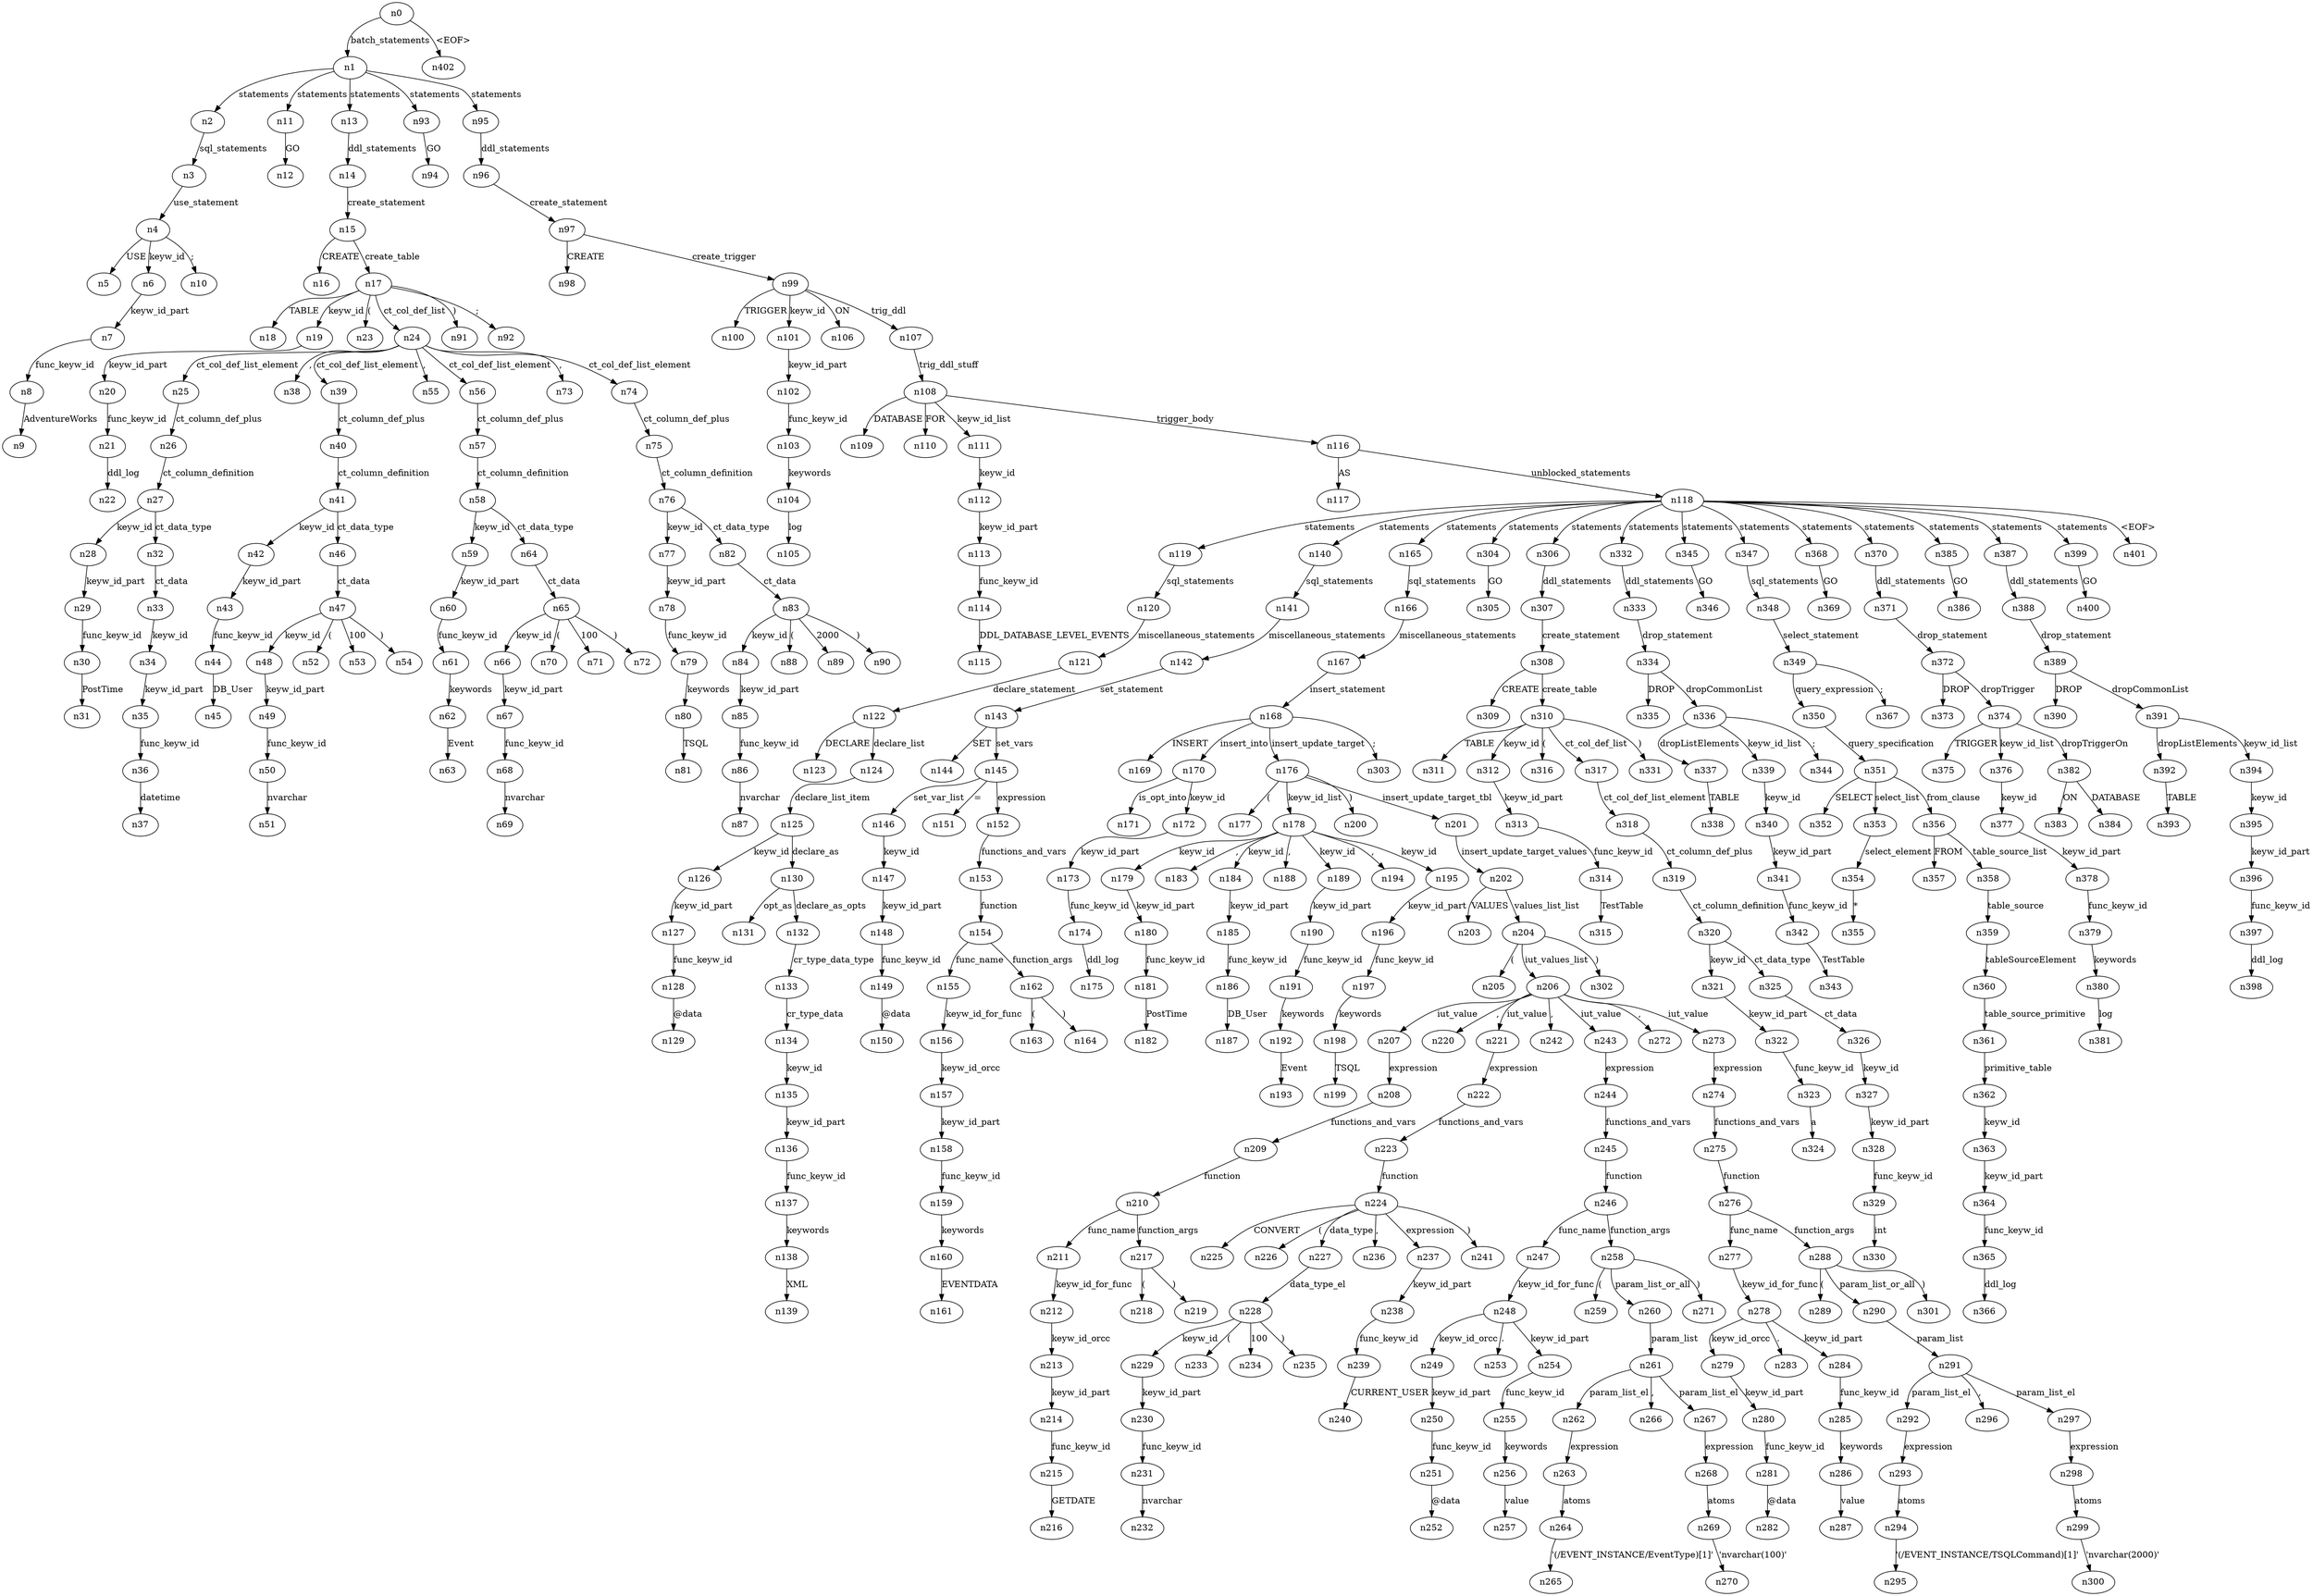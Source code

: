 digraph ParseTree {
  n0 -> n1 [label="batch_statements"];
  n1 -> n2 [label="statements"];
  n2 -> n3 [label="sql_statements"];
  n3 -> n4 [label="use_statement"];
  n4 -> n5 [label="USE"];
  n4 -> n6 [label="keyw_id"];
  n6 -> n7 [label="keyw_id_part"];
  n7 -> n8 [label="func_keyw_id"];
  n8 -> n9 [label="AdventureWorks"];
  n4 -> n10 [label=";"];
  n1 -> n11 [label="statements"];
  n11 -> n12 [label="GO"];
  n1 -> n13 [label="statements"];
  n13 -> n14 [label="ddl_statements"];
  n14 -> n15 [label="create_statement"];
  n15 -> n16 [label="CREATE"];
  n15 -> n17 [label="create_table"];
  n17 -> n18 [label="TABLE"];
  n17 -> n19 [label="keyw_id"];
  n19 -> n20 [label="keyw_id_part"];
  n20 -> n21 [label="func_keyw_id"];
  n21 -> n22 [label="ddl_log"];
  n17 -> n23 [label="("];
  n17 -> n24 [label="ct_col_def_list"];
  n24 -> n25 [label="ct_col_def_list_element"];
  n25 -> n26 [label="ct_column_def_plus"];
  n26 -> n27 [label="ct_column_definition"];
  n27 -> n28 [label="keyw_id"];
  n28 -> n29 [label="keyw_id_part"];
  n29 -> n30 [label="func_keyw_id"];
  n30 -> n31 [label="PostTime"];
  n27 -> n32 [label="ct_data_type"];
  n32 -> n33 [label="ct_data"];
  n33 -> n34 [label="keyw_id"];
  n34 -> n35 [label="keyw_id_part"];
  n35 -> n36 [label="func_keyw_id"];
  n36 -> n37 [label="datetime"];
  n24 -> n38 [label=","];
  n24 -> n39 [label="ct_col_def_list_element"];
  n39 -> n40 [label="ct_column_def_plus"];
  n40 -> n41 [label="ct_column_definition"];
  n41 -> n42 [label="keyw_id"];
  n42 -> n43 [label="keyw_id_part"];
  n43 -> n44 [label="func_keyw_id"];
  n44 -> n45 [label="DB_User"];
  n41 -> n46 [label="ct_data_type"];
  n46 -> n47 [label="ct_data"];
  n47 -> n48 [label="keyw_id"];
  n48 -> n49 [label="keyw_id_part"];
  n49 -> n50 [label="func_keyw_id"];
  n50 -> n51 [label="nvarchar"];
  n47 -> n52 [label="("];
  n47 -> n53 [label="100"];
  n47 -> n54 [label=")"];
  n24 -> n55 [label=","];
  n24 -> n56 [label="ct_col_def_list_element"];
  n56 -> n57 [label="ct_column_def_plus"];
  n57 -> n58 [label="ct_column_definition"];
  n58 -> n59 [label="keyw_id"];
  n59 -> n60 [label="keyw_id_part"];
  n60 -> n61 [label="func_keyw_id"];
  n61 -> n62 [label="keywords"];
  n62 -> n63 [label="Event"];
  n58 -> n64 [label="ct_data_type"];
  n64 -> n65 [label="ct_data"];
  n65 -> n66 [label="keyw_id"];
  n66 -> n67 [label="keyw_id_part"];
  n67 -> n68 [label="func_keyw_id"];
  n68 -> n69 [label="nvarchar"];
  n65 -> n70 [label="("];
  n65 -> n71 [label="100"];
  n65 -> n72 [label=")"];
  n24 -> n73 [label=","];
  n24 -> n74 [label="ct_col_def_list_element"];
  n74 -> n75 [label="ct_column_def_plus"];
  n75 -> n76 [label="ct_column_definition"];
  n76 -> n77 [label="keyw_id"];
  n77 -> n78 [label="keyw_id_part"];
  n78 -> n79 [label="func_keyw_id"];
  n79 -> n80 [label="keywords"];
  n80 -> n81 [label="TSQL"];
  n76 -> n82 [label="ct_data_type"];
  n82 -> n83 [label="ct_data"];
  n83 -> n84 [label="keyw_id"];
  n84 -> n85 [label="keyw_id_part"];
  n85 -> n86 [label="func_keyw_id"];
  n86 -> n87 [label="nvarchar"];
  n83 -> n88 [label="("];
  n83 -> n89 [label="2000"];
  n83 -> n90 [label=")"];
  n17 -> n91 [label=")"];
  n17 -> n92 [label=";"];
  n1 -> n93 [label="statements"];
  n93 -> n94 [label="GO"];
  n1 -> n95 [label="statements"];
  n95 -> n96 [label="ddl_statements"];
  n96 -> n97 [label="create_statement"];
  n97 -> n98 [label="CREATE"];
  n97 -> n99 [label="create_trigger"];
  n99 -> n100 [label="TRIGGER"];
  n99 -> n101 [label="keyw_id"];
  n101 -> n102 [label="keyw_id_part"];
  n102 -> n103 [label="func_keyw_id"];
  n103 -> n104 [label="keywords"];
  n104 -> n105 [label="log"];
  n99 -> n106 [label="ON"];
  n99 -> n107 [label="trig_ddl"];
  n107 -> n108 [label="trig_ddl_stuff"];
  n108 -> n109 [label="DATABASE"];
  n108 -> n110 [label="FOR"];
  n108 -> n111 [label="keyw_id_list"];
  n111 -> n112 [label="keyw_id"];
  n112 -> n113 [label="keyw_id_part"];
  n113 -> n114 [label="func_keyw_id"];
  n114 -> n115 [label="DDL_DATABASE_LEVEL_EVENTS"];
  n108 -> n116 [label="trigger_body"];
  n116 -> n117 [label="AS"];
  n116 -> n118 [label="unblocked_statements"];
  n118 -> n119 [label="statements"];
  n119 -> n120 [label="sql_statements"];
  n120 -> n121 [label="miscellaneous_statements"];
  n121 -> n122 [label="declare_statement"];
  n122 -> n123 [label="DECLARE"];
  n122 -> n124 [label="declare_list"];
  n124 -> n125 [label="declare_list_item"];
  n125 -> n126 [label="keyw_id"];
  n126 -> n127 [label="keyw_id_part"];
  n127 -> n128 [label="func_keyw_id"];
  n128 -> n129 [label="@data"];
  n125 -> n130 [label="declare_as"];
  n130 -> n131 [label="opt_as"];
  n130 -> n132 [label="declare_as_opts"];
  n132 -> n133 [label="cr_type_data_type"];
  n133 -> n134 [label="cr_type_data"];
  n134 -> n135 [label="keyw_id"];
  n135 -> n136 [label="keyw_id_part"];
  n136 -> n137 [label="func_keyw_id"];
  n137 -> n138 [label="keywords"];
  n138 -> n139 [label="XML"];
  n118 -> n140 [label="statements"];
  n140 -> n141 [label="sql_statements"];
  n141 -> n142 [label="miscellaneous_statements"];
  n142 -> n143 [label="set_statement"];
  n143 -> n144 [label="SET"];
  n143 -> n145 [label="set_vars"];
  n145 -> n146 [label="set_var_list"];
  n146 -> n147 [label="keyw_id"];
  n147 -> n148 [label="keyw_id_part"];
  n148 -> n149 [label="func_keyw_id"];
  n149 -> n150 [label="@data"];
  n145 -> n151 [label="="];
  n145 -> n152 [label="expression"];
  n152 -> n153 [label="functions_and_vars"];
  n153 -> n154 [label="function"];
  n154 -> n155 [label="func_name"];
  n155 -> n156 [label="keyw_id_for_func"];
  n156 -> n157 [label="keyw_id_orcc"];
  n157 -> n158 [label="keyw_id_part"];
  n158 -> n159 [label="func_keyw_id"];
  n159 -> n160 [label="keywords"];
  n160 -> n161 [label="EVENTDATA"];
  n154 -> n162 [label="function_args"];
  n162 -> n163 [label="("];
  n162 -> n164 [label=")"];
  n118 -> n165 [label="statements"];
  n165 -> n166 [label="sql_statements"];
  n166 -> n167 [label="miscellaneous_statements"];
  n167 -> n168 [label="insert_statement"];
  n168 -> n169 [label="INSERT"];
  n168 -> n170 [label="insert_into"];
  n170 -> n171 [label="is_opt_into"];
  n170 -> n172 [label="keyw_id"];
  n172 -> n173 [label="keyw_id_part"];
  n173 -> n174 [label="func_keyw_id"];
  n174 -> n175 [label="ddl_log"];
  n168 -> n176 [label="insert_update_target"];
  n176 -> n177 [label="("];
  n176 -> n178 [label="keyw_id_list"];
  n178 -> n179 [label="keyw_id"];
  n179 -> n180 [label="keyw_id_part"];
  n180 -> n181 [label="func_keyw_id"];
  n181 -> n182 [label="PostTime"];
  n178 -> n183 [label=","];
  n178 -> n184 [label="keyw_id"];
  n184 -> n185 [label="keyw_id_part"];
  n185 -> n186 [label="func_keyw_id"];
  n186 -> n187 [label="DB_User"];
  n178 -> n188 [label=","];
  n178 -> n189 [label="keyw_id"];
  n189 -> n190 [label="keyw_id_part"];
  n190 -> n191 [label="func_keyw_id"];
  n191 -> n192 [label="keywords"];
  n192 -> n193 [label="Event"];
  n178 -> n194 [label=","];
  n178 -> n195 [label="keyw_id"];
  n195 -> n196 [label="keyw_id_part"];
  n196 -> n197 [label="func_keyw_id"];
  n197 -> n198 [label="keywords"];
  n198 -> n199 [label="TSQL"];
  n176 -> n200 [label=")"];
  n176 -> n201 [label="insert_update_target_tbl"];
  n201 -> n202 [label="insert_update_target_values"];
  n202 -> n203 [label="VALUES"];
  n202 -> n204 [label="values_list_list"];
  n204 -> n205 [label="("];
  n204 -> n206 [label="iut_values_list"];
  n206 -> n207 [label="iut_value"];
  n207 -> n208 [label="expression"];
  n208 -> n209 [label="functions_and_vars"];
  n209 -> n210 [label="function"];
  n210 -> n211 [label="func_name"];
  n211 -> n212 [label="keyw_id_for_func"];
  n212 -> n213 [label="keyw_id_orcc"];
  n213 -> n214 [label="keyw_id_part"];
  n214 -> n215 [label="func_keyw_id"];
  n215 -> n216 [label="GETDATE"];
  n210 -> n217 [label="function_args"];
  n217 -> n218 [label="("];
  n217 -> n219 [label=")"];
  n206 -> n220 [label=","];
  n206 -> n221 [label="iut_value"];
  n221 -> n222 [label="expression"];
  n222 -> n223 [label="functions_and_vars"];
  n223 -> n224 [label="function"];
  n224 -> n225 [label="CONVERT"];
  n224 -> n226 [label="("];
  n224 -> n227 [label="data_type"];
  n227 -> n228 [label="data_type_el"];
  n228 -> n229 [label="keyw_id"];
  n229 -> n230 [label="keyw_id_part"];
  n230 -> n231 [label="func_keyw_id"];
  n231 -> n232 [label="nvarchar"];
  n228 -> n233 [label="("];
  n228 -> n234 [label="100"];
  n228 -> n235 [label=")"];
  n224 -> n236 [label=","];
  n224 -> n237 [label="expression"];
  n237 -> n238 [label="keyw_id_part"];
  n238 -> n239 [label="func_keyw_id"];
  n239 -> n240 [label="CURRENT_USER"];
  n224 -> n241 [label=")"];
  n206 -> n242 [label=","];
  n206 -> n243 [label="iut_value"];
  n243 -> n244 [label="expression"];
  n244 -> n245 [label="functions_and_vars"];
  n245 -> n246 [label="function"];
  n246 -> n247 [label="func_name"];
  n247 -> n248 [label="keyw_id_for_func"];
  n248 -> n249 [label="keyw_id_orcc"];
  n249 -> n250 [label="keyw_id_part"];
  n250 -> n251 [label="func_keyw_id"];
  n251 -> n252 [label="@data"];
  n248 -> n253 [label="."];
  n248 -> n254 [label="keyw_id_part"];
  n254 -> n255 [label="func_keyw_id"];
  n255 -> n256 [label="keywords"];
  n256 -> n257 [label="value"];
  n246 -> n258 [label="function_args"];
  n258 -> n259 [label="("];
  n258 -> n260 [label="param_list_or_all"];
  n260 -> n261 [label="param_list"];
  n261 -> n262 [label="param_list_el"];
  n262 -> n263 [label="expression"];
  n263 -> n264 [label="atoms"];
  n264 -> n265 [label="'(/EVENT_INSTANCE/EventType)[1]'"];
  n261 -> n266 [label=","];
  n261 -> n267 [label="param_list_el"];
  n267 -> n268 [label="expression"];
  n268 -> n269 [label="atoms"];
  n269 -> n270 [label="'nvarchar(100)'"];
  n258 -> n271 [label=")"];
  n206 -> n272 [label=","];
  n206 -> n273 [label="iut_value"];
  n273 -> n274 [label="expression"];
  n274 -> n275 [label="functions_and_vars"];
  n275 -> n276 [label="function"];
  n276 -> n277 [label="func_name"];
  n277 -> n278 [label="keyw_id_for_func"];
  n278 -> n279 [label="keyw_id_orcc"];
  n279 -> n280 [label="keyw_id_part"];
  n280 -> n281 [label="func_keyw_id"];
  n281 -> n282 [label="@data"];
  n278 -> n283 [label="."];
  n278 -> n284 [label="keyw_id_part"];
  n284 -> n285 [label="func_keyw_id"];
  n285 -> n286 [label="keywords"];
  n286 -> n287 [label="value"];
  n276 -> n288 [label="function_args"];
  n288 -> n289 [label="("];
  n288 -> n290 [label="param_list_or_all"];
  n290 -> n291 [label="param_list"];
  n291 -> n292 [label="param_list_el"];
  n292 -> n293 [label="expression"];
  n293 -> n294 [label="atoms"];
  n294 -> n295 [label="'(/EVENT_INSTANCE/TSQLCommand)[1]'"];
  n291 -> n296 [label=","];
  n291 -> n297 [label="param_list_el"];
  n297 -> n298 [label="expression"];
  n298 -> n299 [label="atoms"];
  n299 -> n300 [label="'nvarchar(2000)'"];
  n288 -> n301 [label=")"];
  n204 -> n302 [label=")"];
  n168 -> n303 [label=";"];
  n118 -> n304 [label="statements"];
  n304 -> n305 [label="GO"];
  n118 -> n306 [label="statements"];
  n306 -> n307 [label="ddl_statements"];
  n307 -> n308 [label="create_statement"];
  n308 -> n309 [label="CREATE"];
  n308 -> n310 [label="create_table"];
  n310 -> n311 [label="TABLE"];
  n310 -> n312 [label="keyw_id"];
  n312 -> n313 [label="keyw_id_part"];
  n313 -> n314 [label="func_keyw_id"];
  n314 -> n315 [label="TestTable"];
  n310 -> n316 [label="("];
  n310 -> n317 [label="ct_col_def_list"];
  n317 -> n318 [label="ct_col_def_list_element"];
  n318 -> n319 [label="ct_column_def_plus"];
  n319 -> n320 [label="ct_column_definition"];
  n320 -> n321 [label="keyw_id"];
  n321 -> n322 [label="keyw_id_part"];
  n322 -> n323 [label="func_keyw_id"];
  n323 -> n324 [label="a"];
  n320 -> n325 [label="ct_data_type"];
  n325 -> n326 [label="ct_data"];
  n326 -> n327 [label="keyw_id"];
  n327 -> n328 [label="keyw_id_part"];
  n328 -> n329 [label="func_keyw_id"];
  n329 -> n330 [label="int"];
  n310 -> n331 [label=")"];
  n118 -> n332 [label="statements"];
  n332 -> n333 [label="ddl_statements"];
  n333 -> n334 [label="drop_statement"];
  n334 -> n335 [label="DROP"];
  n334 -> n336 [label="dropCommonList"];
  n336 -> n337 [label="dropListElements"];
  n337 -> n338 [label="TABLE"];
  n336 -> n339 [label="keyw_id_list"];
  n339 -> n340 [label="keyw_id"];
  n340 -> n341 [label="keyw_id_part"];
  n341 -> n342 [label="func_keyw_id"];
  n342 -> n343 [label="TestTable"];
  n336 -> n344 [label=";"];
  n118 -> n345 [label="statements"];
  n345 -> n346 [label="GO"];
  n118 -> n347 [label="statements"];
  n347 -> n348 [label="sql_statements"];
  n348 -> n349 [label="select_statement"];
  n349 -> n350 [label="query_expression"];
  n350 -> n351 [label="query_specification"];
  n351 -> n352 [label="SELECT"];
  n351 -> n353 [label="select_list"];
  n353 -> n354 [label="select_element"];
  n354 -> n355 [label="*"];
  n351 -> n356 [label="from_clause"];
  n356 -> n357 [label="FROM"];
  n356 -> n358 [label="table_source_list"];
  n358 -> n359 [label="table_source"];
  n359 -> n360 [label="tableSourceElement"];
  n360 -> n361 [label="table_source_primitive"];
  n361 -> n362 [label="primitive_table"];
  n362 -> n363 [label="keyw_id"];
  n363 -> n364 [label="keyw_id_part"];
  n364 -> n365 [label="func_keyw_id"];
  n365 -> n366 [label="ddl_log"];
  n349 -> n367 [label=";"];
  n118 -> n368 [label="statements"];
  n368 -> n369 [label="GO"];
  n118 -> n370 [label="statements"];
  n370 -> n371 [label="ddl_statements"];
  n371 -> n372 [label="drop_statement"];
  n372 -> n373 [label="DROP"];
  n372 -> n374 [label="dropTrigger"];
  n374 -> n375 [label="TRIGGER"];
  n374 -> n376 [label="keyw_id_list"];
  n376 -> n377 [label="keyw_id"];
  n377 -> n378 [label="keyw_id_part"];
  n378 -> n379 [label="func_keyw_id"];
  n379 -> n380 [label="keywords"];
  n380 -> n381 [label="log"];
  n374 -> n382 [label="dropTriggerOn"];
  n382 -> n383 [label="ON"];
  n382 -> n384 [label="DATABASE"];
  n118 -> n385 [label="statements"];
  n385 -> n386 [label="GO"];
  n118 -> n387 [label="statements"];
  n387 -> n388 [label="ddl_statements"];
  n388 -> n389 [label="drop_statement"];
  n389 -> n390 [label="DROP"];
  n389 -> n391 [label="dropCommonList"];
  n391 -> n392 [label="dropListElements"];
  n392 -> n393 [label="TABLE"];
  n391 -> n394 [label="keyw_id_list"];
  n394 -> n395 [label="keyw_id"];
  n395 -> n396 [label="keyw_id_part"];
  n396 -> n397 [label="func_keyw_id"];
  n397 -> n398 [label="ddl_log"];
  n118 -> n399 [label="statements"];
  n399 -> n400 [label="GO"];
  n118 -> n401 [label="<EOF>"];
  n0 -> n402 [label="<EOF>"];
}